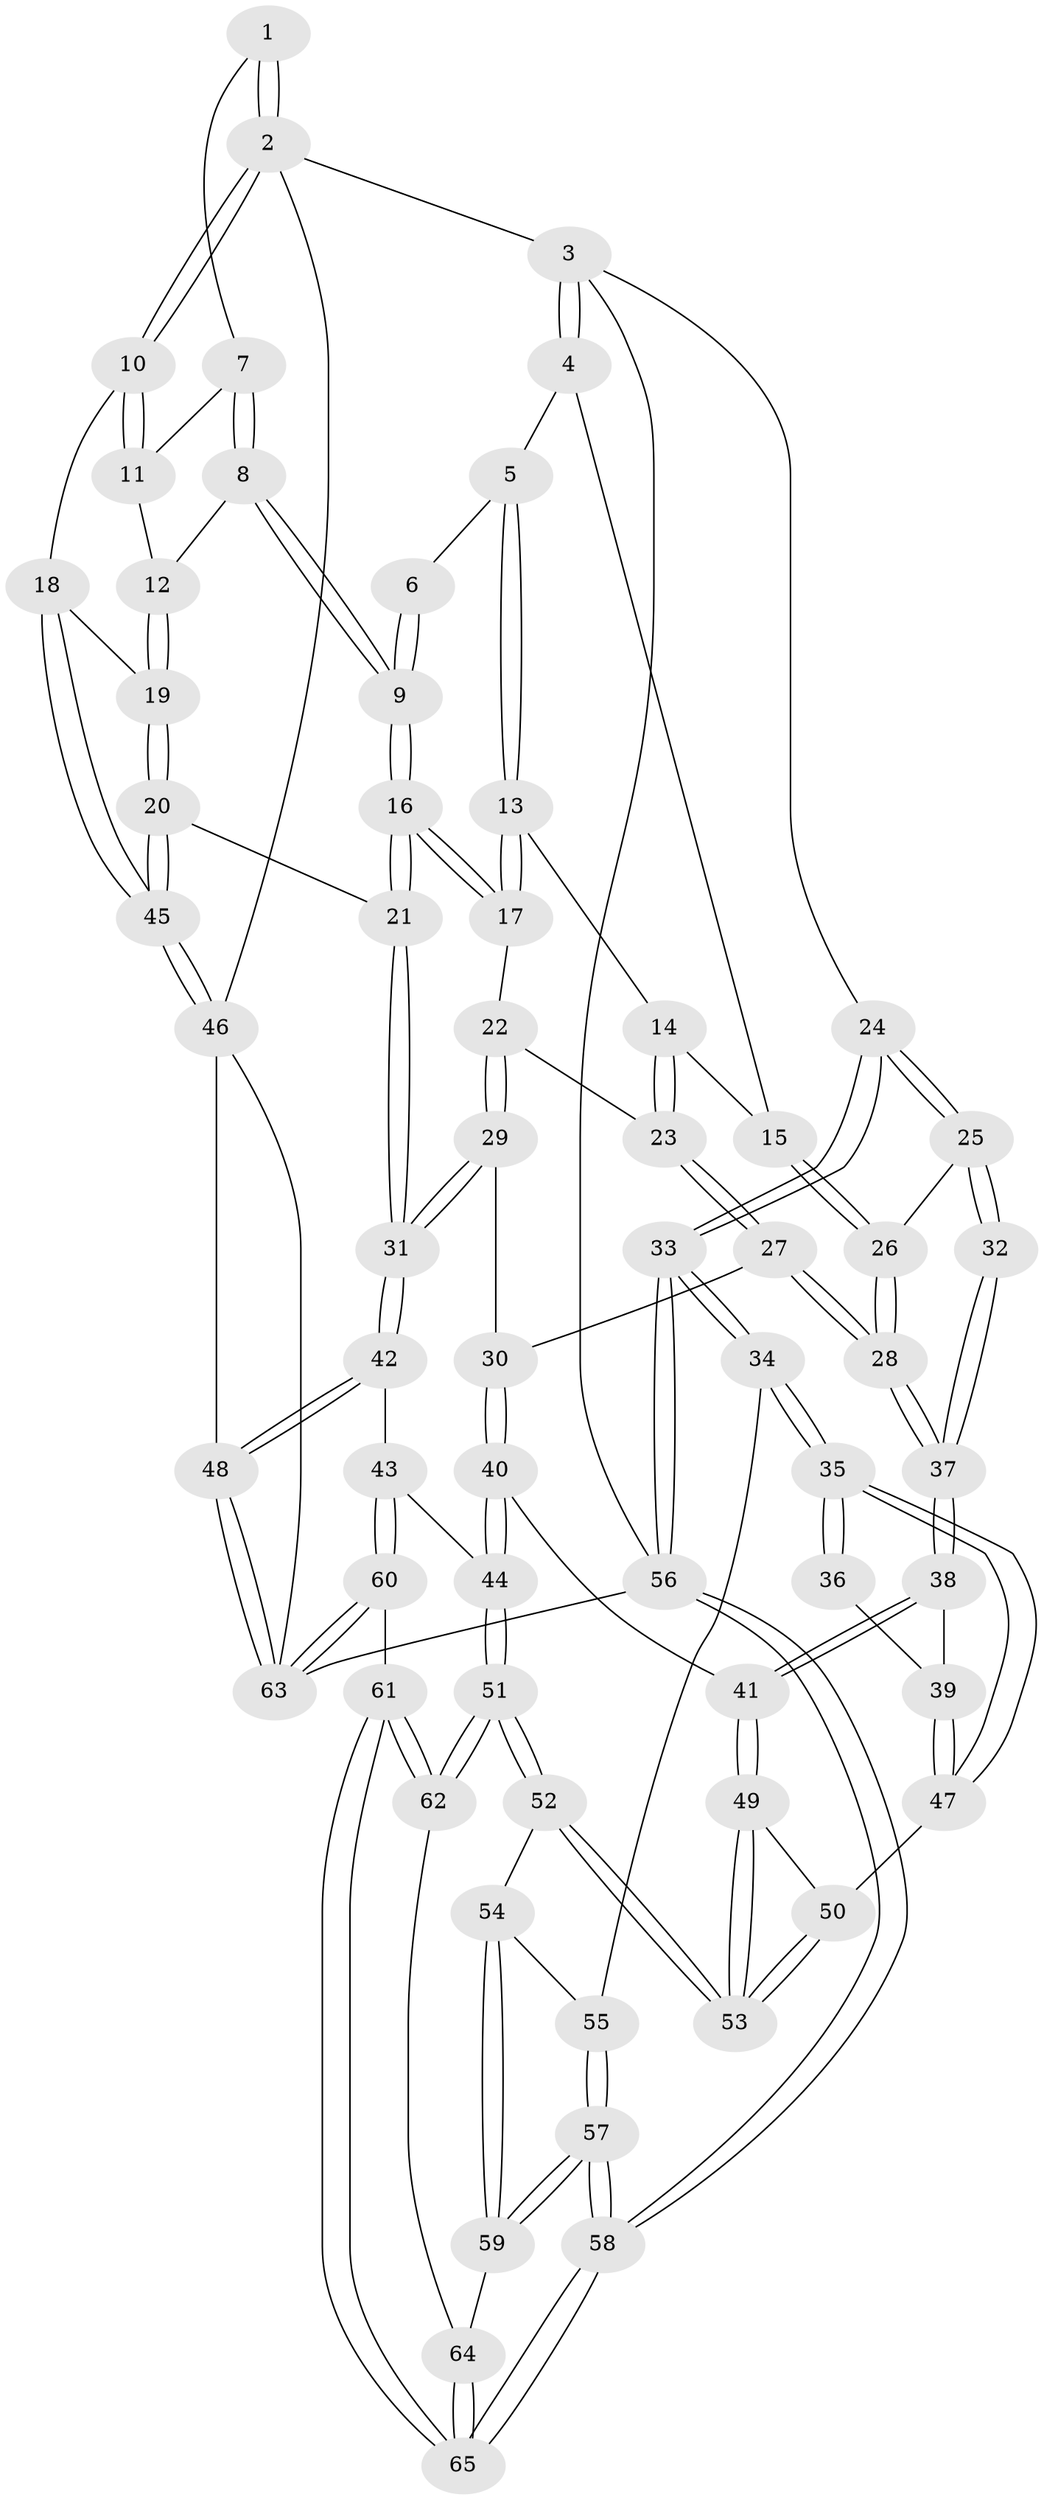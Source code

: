 // coarse degree distribution, {3: 0.625, 2: 0.075, 5: 0.025, 4: 0.275}
// Generated by graph-tools (version 1.1) at 2025/38/03/04/25 23:38:37]
// undirected, 65 vertices, 159 edges
graph export_dot {
  node [color=gray90,style=filled];
  1 [pos="+0.984684620089131+0"];
  2 [pos="+1+0"];
  3 [pos="+0+0"];
  4 [pos="+0.23931051168263345+0"];
  5 [pos="+0.48567453827047624+0.00088565737197701"];
  6 [pos="+0.7833617428712778+0"];
  7 [pos="+0.8790244028652575+0.1330315867507111"];
  8 [pos="+0.7932394276039114+0.2742628126721249"];
  9 [pos="+0.7669596633339323+0.2744172946433684"];
  10 [pos="+1+0.23398944554003392"];
  11 [pos="+0.9233647951387541+0.2295197470759491"];
  12 [pos="+0.8228057156046034+0.2852619472354091"];
  13 [pos="+0.5269475030870316+0.19437643417409495"];
  14 [pos="+0.3059229581805777+0.3172126677641612"];
  15 [pos="+0.19650034747073308+0.2756693525585559"];
  16 [pos="+0.6694510839838365+0.3115417866419642"];
  17 [pos="+0.5609637481381956+0.25898298840620043"];
  18 [pos="+1+0.2991575368326368"];
  19 [pos="+0.8713492171115611+0.332761533920429"];
  20 [pos="+0.887187922366743+0.5093321142089372"];
  21 [pos="+0.7353084970640298+0.5494965802111883"];
  22 [pos="+0.5380998009718472+0.2989961320952571"];
  23 [pos="+0.329051493718112+0.367249617253451"];
  24 [pos="+0+0.4212125178068769"];
  25 [pos="+0.01653525361711883+0.3939938167192009"];
  26 [pos="+0.16940993646322047+0.30487331869373313"];
  27 [pos="+0.35208696054004773+0.4586982354900336"];
  28 [pos="+0.2963769597469712+0.49364156773667367"];
  29 [pos="+0.4639593237373317+0.45273577501685575"];
  30 [pos="+0.4534653121487865+0.46311210788229773"];
  31 [pos="+0.7347920589257169+0.5502902159824332"];
  32 [pos="+0.14532526074963226+0.48241580173867443"];
  33 [pos="+0+0.5968525579469761"];
  34 [pos="+0+0.6435081155006291"];
  35 [pos="+0.007463091147071606+0.640115309600933"];
  36 [pos="+0.13610848897833644+0.5604703559776641"];
  37 [pos="+0.26551730219355063+0.5348497731345517"];
  38 [pos="+0.26617087994803484+0.606407350790929"];
  39 [pos="+0.1628765310005035+0.608041107951993"];
  40 [pos="+0.48002812902381203+0.6085242943363481"];
  41 [pos="+0.26829770487835525+0.6116298915335964"];
  42 [pos="+0.6759577065791764+0.710502266092975"];
  43 [pos="+0.6438106609345238+0.7185568012067002"];
  44 [pos="+0.5483410752083232+0.6999280356988723"];
  45 [pos="+1+0.5564877075160936"];
  46 [pos="+1+0.7455577838263622"];
  47 [pos="+0.04531087072690103+0.6412207510651892"];
  48 [pos="+0.8390665844170923+0.8445660740689458"];
  49 [pos="+0.26704778651891875+0.66263516939999"];
  50 [pos="+0.08674965653524151+0.6596526257529722"];
  51 [pos="+0.3131170236624939+0.8272653740949053"];
  52 [pos="+0.2736675862448611+0.7795471355626385"];
  53 [pos="+0.271051405020015+0.7670599103500316"];
  54 [pos="+0.08999654819841306+0.7902558873498288"];
  55 [pos="+0.015229013565047104+0.7330405027551726"];
  56 [pos="+0+1"];
  57 [pos="+0.020095391623751298+0.9501474669899359"];
  58 [pos="+0+1"];
  59 [pos="+0.07501185958818801+0.8848676148385333"];
  60 [pos="+0.48420263418301734+1"];
  61 [pos="+0.3554169373124797+1"];
  62 [pos="+0.31312022621399643+0.8280761823992874"];
  63 [pos="+0.7669994105252084+1"];
  64 [pos="+0.12543080558256475+0.8948051268692484"];
  65 [pos="+0.2545097780470492+1"];
  1 -- 2;
  1 -- 2;
  1 -- 7;
  2 -- 3;
  2 -- 10;
  2 -- 10;
  2 -- 46;
  3 -- 4;
  3 -- 4;
  3 -- 24;
  3 -- 56;
  4 -- 5;
  4 -- 15;
  5 -- 6;
  5 -- 13;
  5 -- 13;
  6 -- 9;
  6 -- 9;
  7 -- 8;
  7 -- 8;
  7 -- 11;
  8 -- 9;
  8 -- 9;
  8 -- 12;
  9 -- 16;
  9 -- 16;
  10 -- 11;
  10 -- 11;
  10 -- 18;
  11 -- 12;
  12 -- 19;
  12 -- 19;
  13 -- 14;
  13 -- 17;
  13 -- 17;
  14 -- 15;
  14 -- 23;
  14 -- 23;
  15 -- 26;
  15 -- 26;
  16 -- 17;
  16 -- 17;
  16 -- 21;
  16 -- 21;
  17 -- 22;
  18 -- 19;
  18 -- 45;
  18 -- 45;
  19 -- 20;
  19 -- 20;
  20 -- 21;
  20 -- 45;
  20 -- 45;
  21 -- 31;
  21 -- 31;
  22 -- 23;
  22 -- 29;
  22 -- 29;
  23 -- 27;
  23 -- 27;
  24 -- 25;
  24 -- 25;
  24 -- 33;
  24 -- 33;
  25 -- 26;
  25 -- 32;
  25 -- 32;
  26 -- 28;
  26 -- 28;
  27 -- 28;
  27 -- 28;
  27 -- 30;
  28 -- 37;
  28 -- 37;
  29 -- 30;
  29 -- 31;
  29 -- 31;
  30 -- 40;
  30 -- 40;
  31 -- 42;
  31 -- 42;
  32 -- 37;
  32 -- 37;
  33 -- 34;
  33 -- 34;
  33 -- 56;
  33 -- 56;
  34 -- 35;
  34 -- 35;
  34 -- 55;
  35 -- 36;
  35 -- 36;
  35 -- 47;
  35 -- 47;
  36 -- 39;
  37 -- 38;
  37 -- 38;
  38 -- 39;
  38 -- 41;
  38 -- 41;
  39 -- 47;
  39 -- 47;
  40 -- 41;
  40 -- 44;
  40 -- 44;
  41 -- 49;
  41 -- 49;
  42 -- 43;
  42 -- 48;
  42 -- 48;
  43 -- 44;
  43 -- 60;
  43 -- 60;
  44 -- 51;
  44 -- 51;
  45 -- 46;
  45 -- 46;
  46 -- 48;
  46 -- 63;
  47 -- 50;
  48 -- 63;
  48 -- 63;
  49 -- 50;
  49 -- 53;
  49 -- 53;
  50 -- 53;
  50 -- 53;
  51 -- 52;
  51 -- 52;
  51 -- 62;
  51 -- 62;
  52 -- 53;
  52 -- 53;
  52 -- 54;
  54 -- 55;
  54 -- 59;
  54 -- 59;
  55 -- 57;
  55 -- 57;
  56 -- 58;
  56 -- 58;
  56 -- 63;
  57 -- 58;
  57 -- 58;
  57 -- 59;
  57 -- 59;
  58 -- 65;
  58 -- 65;
  59 -- 64;
  60 -- 61;
  60 -- 63;
  60 -- 63;
  61 -- 62;
  61 -- 62;
  61 -- 65;
  61 -- 65;
  62 -- 64;
  64 -- 65;
  64 -- 65;
}
